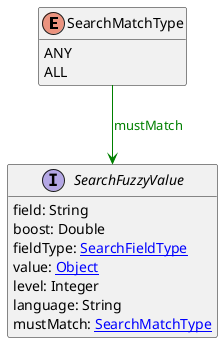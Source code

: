 @startuml

hide methods
enum SearchMatchType {
    ANY
    ALL
}
interface SearchFuzzyValue [[SearchFuzzyValue.svg]]  {
    field: String
    boost: Double
    fieldType: [[SearchFieldType.svg SearchFieldType]]
    value: [[Object.svg Object]]
    level: Integer
    language: String
    mustMatch: [[SearchMatchType.svg SearchMatchType]]
}
SearchMatchType --> SearchFuzzyValue #green;text:green : "mustMatch"
@enduml
